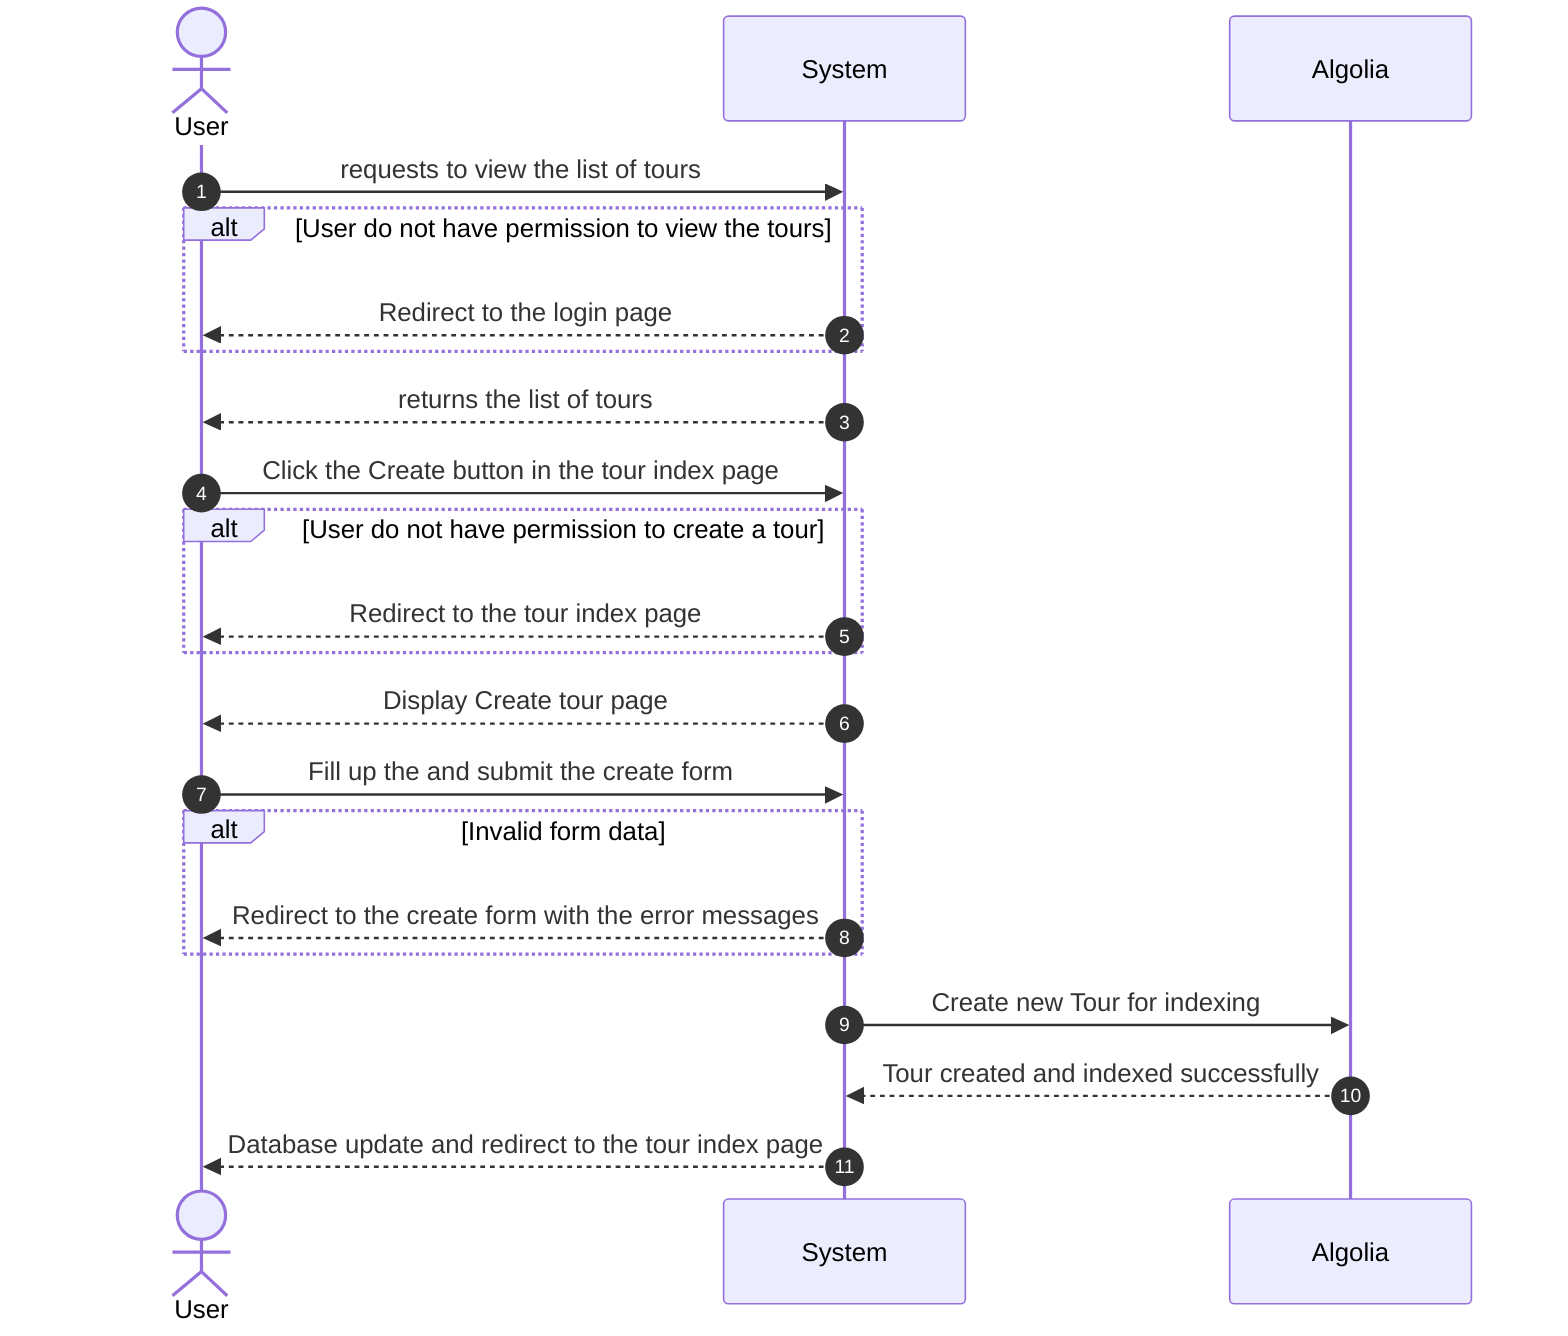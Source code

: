 sequenceDiagram
    autonumber
    actor U as User
    participant S as System
    participant A as Algolia

    U->>S: requests to view the list of tours
    alt User do not have permission to view the tours
    S-->>U: Redirect to the login page
    end
    S-->>U: returns the list of tours

    U->>S: Click the Create button in the tour index page
    
    alt User do not have permission to create a tour
    S-->>U: Redirect to the tour index page
    end

    S-->>U: Display Create tour page
    U->>S: Fill up the and submit the create form

    alt Invalid form data
    S-->>U: Redirect to the create form with the error messages
    end

    S->>A: Create new Tour for indexing
    A-->>S: Tour created and indexed successfully

    S-->>U: Database update and redirect to the tour index page
